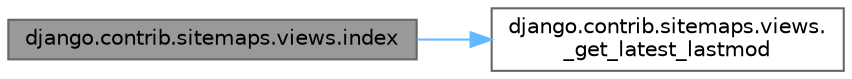 digraph "django.contrib.sitemaps.views.index"
{
 // LATEX_PDF_SIZE
  bgcolor="transparent";
  edge [fontname=Helvetica,fontsize=10,labelfontname=Helvetica,labelfontsize=10];
  node [fontname=Helvetica,fontsize=10,shape=box,height=0.2,width=0.4];
  rankdir="LR";
  Node1 [id="Node000001",label="django.contrib.sitemaps.views.index",height=0.2,width=0.4,color="gray40", fillcolor="grey60", style="filled", fontcolor="black",tooltip=" "];
  Node1 -> Node2 [id="edge1_Node000001_Node000002",color="steelblue1",style="solid",tooltip=" "];
  Node2 [id="Node000002",label="django.contrib.sitemaps.views.\l_get_latest_lastmod",height=0.2,width=0.4,color="grey40", fillcolor="white", style="filled",URL="$namespacedjango_1_1contrib_1_1sitemaps_1_1views.html#a801076cac3adac59abc182648d17a480",tooltip=" "];
}
